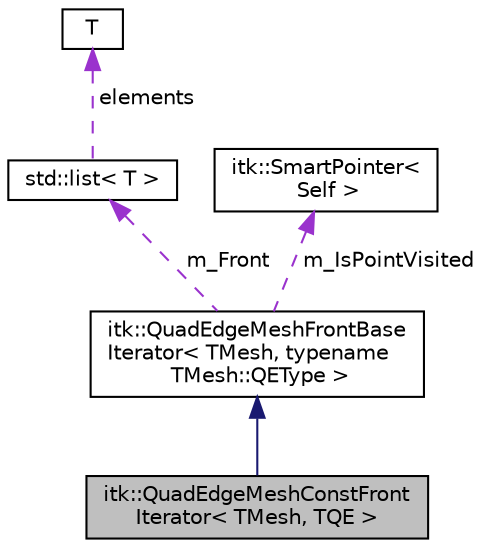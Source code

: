digraph "itk::QuadEdgeMeshConstFrontIterator&lt; TMesh, TQE &gt;"
{
 // LATEX_PDF_SIZE
  edge [fontname="Helvetica",fontsize="10",labelfontname="Helvetica",labelfontsize="10"];
  node [fontname="Helvetica",fontsize="10",shape=record];
  Node1 [label="itk::QuadEdgeMeshConstFront\lIterator\< TMesh, TQE \>",height=0.2,width=0.4,color="black", fillcolor="grey75", style="filled", fontcolor="black",tooltip="Const quad edge mesh front iterator."];
  Node2 -> Node1 [dir="back",color="midnightblue",fontsize="10",style="solid",fontname="Helvetica"];
  Node2 [label="itk::QuadEdgeMeshFrontBase\lIterator\< TMesh, typename\l TMesh::QEType \>",height=0.2,width=0.4,color="black", fillcolor="white", style="filled",URL="$classitk_1_1QuadEdgeMeshFrontBaseIterator.html",tooltip=" "];
  Node3 -> Node2 [dir="back",color="darkorchid3",fontsize="10",style="dashed",label=" m_Front" ,fontname="Helvetica"];
  Node3 [label="std::list\< T \>",height=0.2,width=0.4,color="black", fillcolor="white", style="filled",tooltip=" "];
  Node4 -> Node3 [dir="back",color="darkorchid3",fontsize="10",style="dashed",label=" elements" ,fontname="Helvetica"];
  Node4 [label="T",height=0.2,width=0.4,color="black", fillcolor="white", style="filled",tooltip=" "];
  Node5 -> Node2 [dir="back",color="darkorchid3",fontsize="10",style="dashed",label=" m_IsPointVisited" ,fontname="Helvetica"];
  Node5 [label="itk::SmartPointer\<\l Self \>",height=0.2,width=0.4,color="black", fillcolor="white", style="filled",URL="$classitk_1_1SmartPointer.html",tooltip=" "];
}
